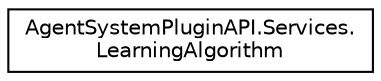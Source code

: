 digraph "Graphical Class Hierarchy"
{
  edge [fontname="Helvetica",fontsize="10",labelfontname="Helvetica",labelfontsize="10"];
  node [fontname="Helvetica",fontsize="10",shape=record];
  rankdir="LR";
  Node1 [label="AgentSystemPluginAPI.Services.\lLearningAlgorithm",height=0.2,width=0.4,color="black", fillcolor="white", style="filled",URL="$enum_agent_system_plugin_a_p_i_1_1_services_1_1_learning_algorithm.html"];
}
